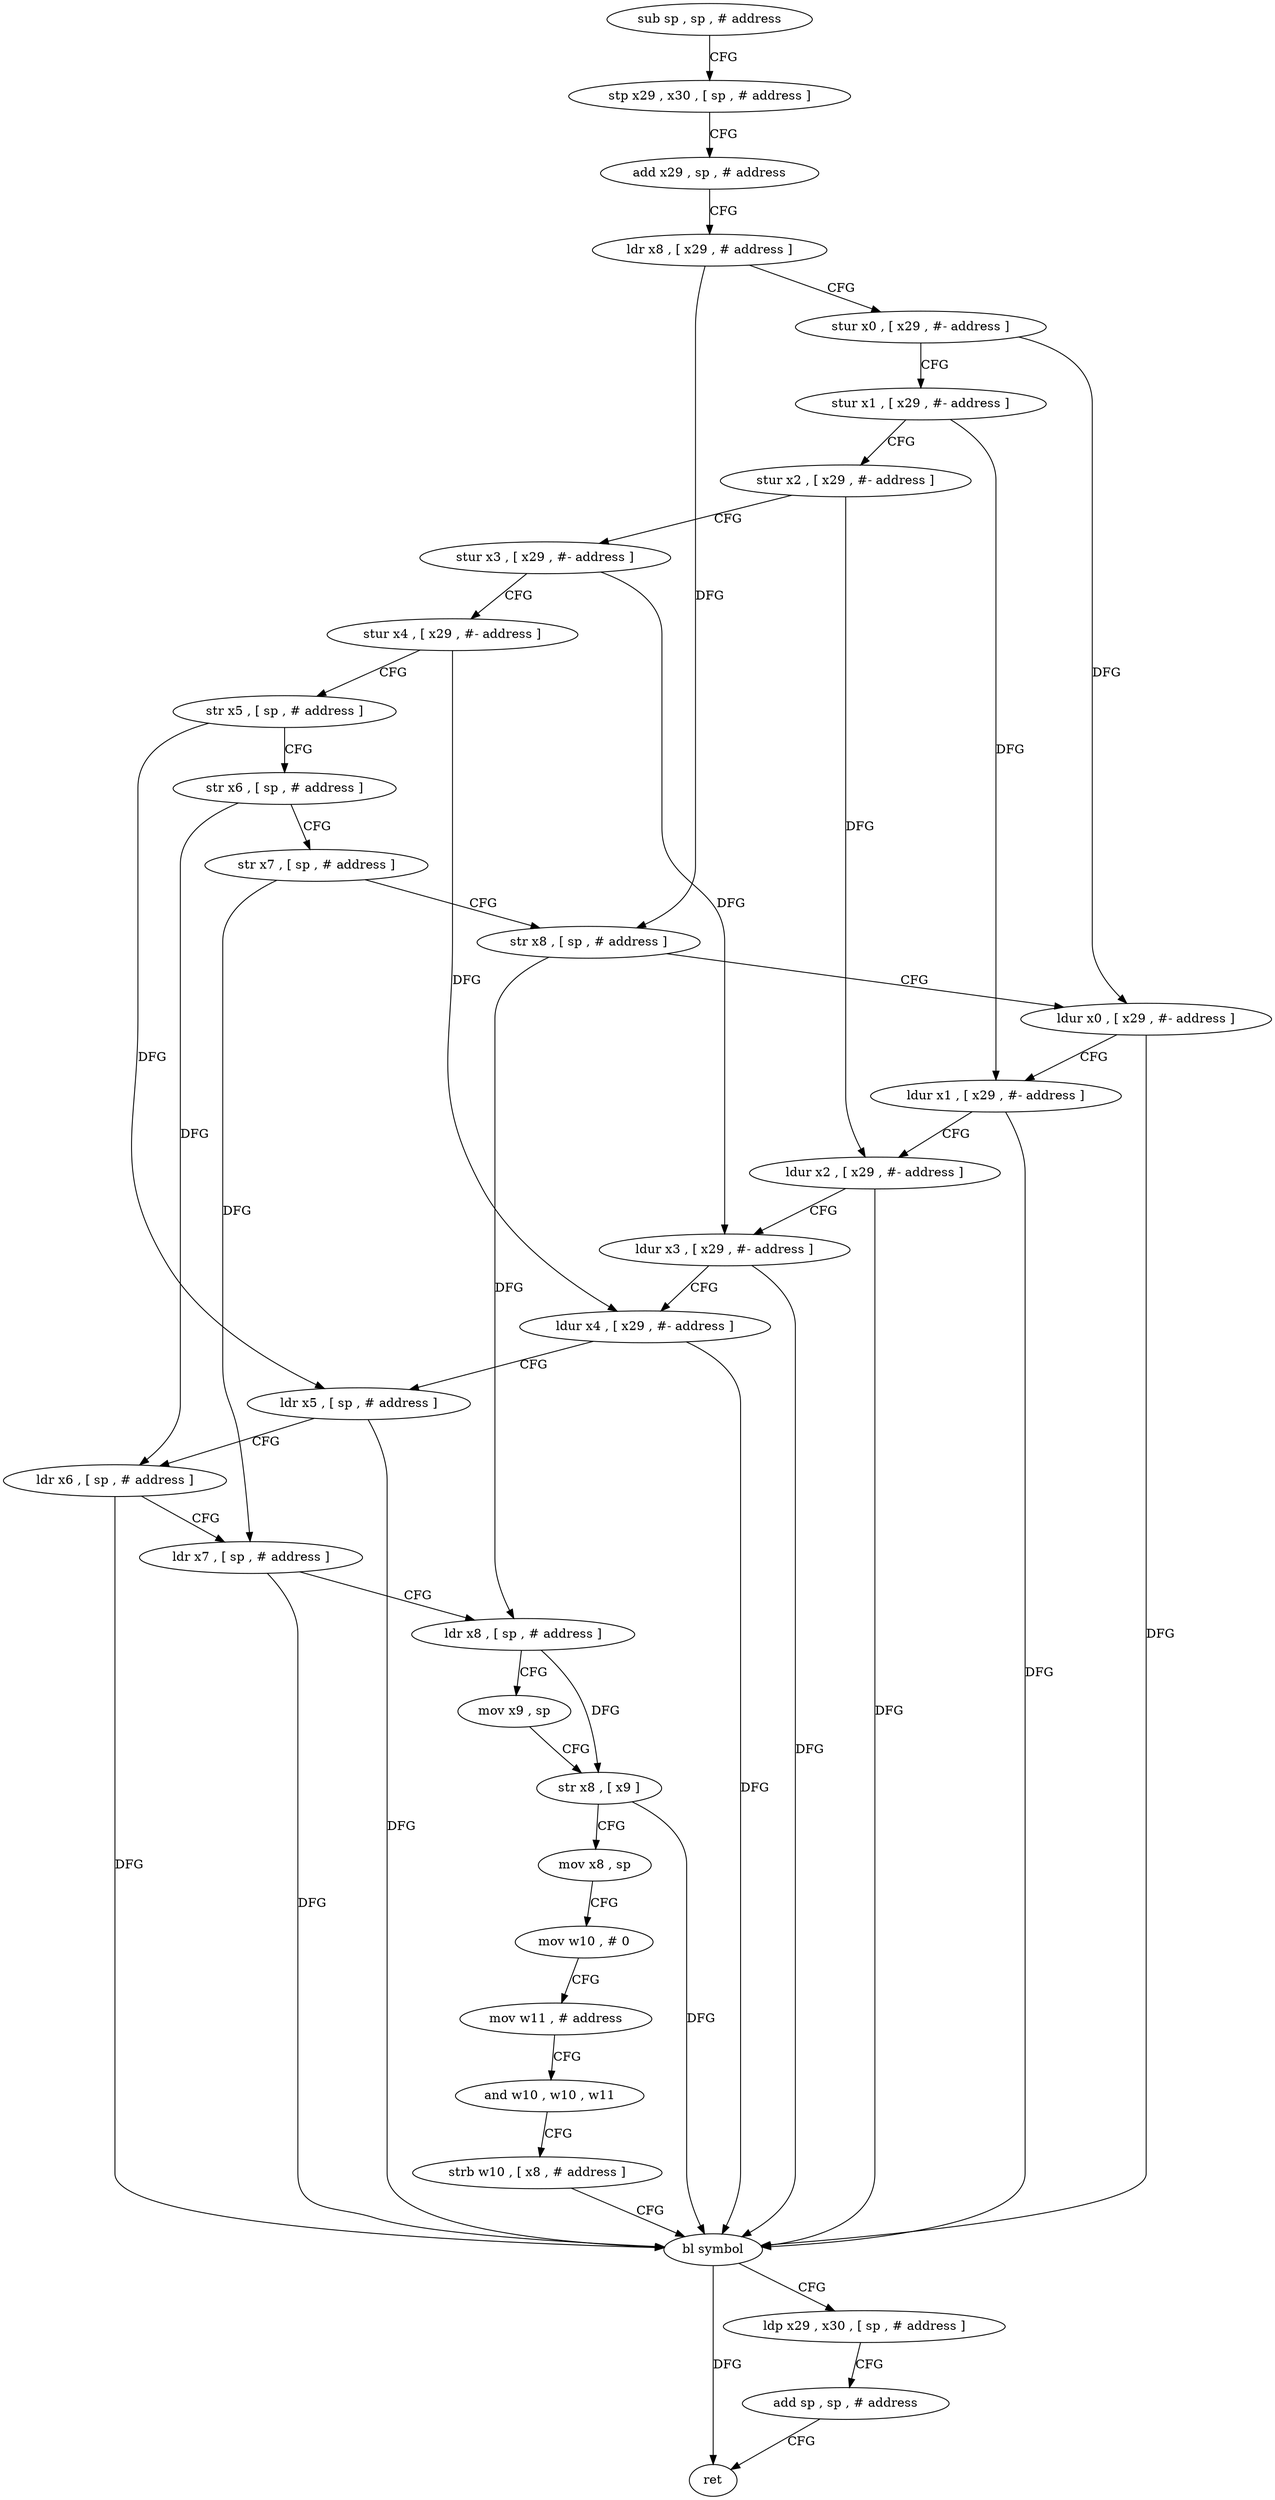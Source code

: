 digraph "func" {
"4235244" [label = "sub sp , sp , # address" ]
"4235248" [label = "stp x29 , x30 , [ sp , # address ]" ]
"4235252" [label = "add x29 , sp , # address" ]
"4235256" [label = "ldr x8 , [ x29 , # address ]" ]
"4235260" [label = "stur x0 , [ x29 , #- address ]" ]
"4235264" [label = "stur x1 , [ x29 , #- address ]" ]
"4235268" [label = "stur x2 , [ x29 , #- address ]" ]
"4235272" [label = "stur x3 , [ x29 , #- address ]" ]
"4235276" [label = "stur x4 , [ x29 , #- address ]" ]
"4235280" [label = "str x5 , [ sp , # address ]" ]
"4235284" [label = "str x6 , [ sp , # address ]" ]
"4235288" [label = "str x7 , [ sp , # address ]" ]
"4235292" [label = "str x8 , [ sp , # address ]" ]
"4235296" [label = "ldur x0 , [ x29 , #- address ]" ]
"4235300" [label = "ldur x1 , [ x29 , #- address ]" ]
"4235304" [label = "ldur x2 , [ x29 , #- address ]" ]
"4235308" [label = "ldur x3 , [ x29 , #- address ]" ]
"4235312" [label = "ldur x4 , [ x29 , #- address ]" ]
"4235316" [label = "ldr x5 , [ sp , # address ]" ]
"4235320" [label = "ldr x6 , [ sp , # address ]" ]
"4235324" [label = "ldr x7 , [ sp , # address ]" ]
"4235328" [label = "ldr x8 , [ sp , # address ]" ]
"4235332" [label = "mov x9 , sp" ]
"4235336" [label = "str x8 , [ x9 ]" ]
"4235340" [label = "mov x8 , sp" ]
"4235344" [label = "mov w10 , # 0" ]
"4235348" [label = "mov w11 , # address" ]
"4235352" [label = "and w10 , w10 , w11" ]
"4235356" [label = "strb w10 , [ x8 , # address ]" ]
"4235360" [label = "bl symbol" ]
"4235364" [label = "ldp x29 , x30 , [ sp , # address ]" ]
"4235368" [label = "add sp , sp , # address" ]
"4235372" [label = "ret" ]
"4235244" -> "4235248" [ label = "CFG" ]
"4235248" -> "4235252" [ label = "CFG" ]
"4235252" -> "4235256" [ label = "CFG" ]
"4235256" -> "4235260" [ label = "CFG" ]
"4235256" -> "4235292" [ label = "DFG" ]
"4235260" -> "4235264" [ label = "CFG" ]
"4235260" -> "4235296" [ label = "DFG" ]
"4235264" -> "4235268" [ label = "CFG" ]
"4235264" -> "4235300" [ label = "DFG" ]
"4235268" -> "4235272" [ label = "CFG" ]
"4235268" -> "4235304" [ label = "DFG" ]
"4235272" -> "4235276" [ label = "CFG" ]
"4235272" -> "4235308" [ label = "DFG" ]
"4235276" -> "4235280" [ label = "CFG" ]
"4235276" -> "4235312" [ label = "DFG" ]
"4235280" -> "4235284" [ label = "CFG" ]
"4235280" -> "4235316" [ label = "DFG" ]
"4235284" -> "4235288" [ label = "CFG" ]
"4235284" -> "4235320" [ label = "DFG" ]
"4235288" -> "4235292" [ label = "CFG" ]
"4235288" -> "4235324" [ label = "DFG" ]
"4235292" -> "4235296" [ label = "CFG" ]
"4235292" -> "4235328" [ label = "DFG" ]
"4235296" -> "4235300" [ label = "CFG" ]
"4235296" -> "4235360" [ label = "DFG" ]
"4235300" -> "4235304" [ label = "CFG" ]
"4235300" -> "4235360" [ label = "DFG" ]
"4235304" -> "4235308" [ label = "CFG" ]
"4235304" -> "4235360" [ label = "DFG" ]
"4235308" -> "4235312" [ label = "CFG" ]
"4235308" -> "4235360" [ label = "DFG" ]
"4235312" -> "4235316" [ label = "CFG" ]
"4235312" -> "4235360" [ label = "DFG" ]
"4235316" -> "4235320" [ label = "CFG" ]
"4235316" -> "4235360" [ label = "DFG" ]
"4235320" -> "4235324" [ label = "CFG" ]
"4235320" -> "4235360" [ label = "DFG" ]
"4235324" -> "4235328" [ label = "CFG" ]
"4235324" -> "4235360" [ label = "DFG" ]
"4235328" -> "4235332" [ label = "CFG" ]
"4235328" -> "4235336" [ label = "DFG" ]
"4235332" -> "4235336" [ label = "CFG" ]
"4235336" -> "4235340" [ label = "CFG" ]
"4235336" -> "4235360" [ label = "DFG" ]
"4235340" -> "4235344" [ label = "CFG" ]
"4235344" -> "4235348" [ label = "CFG" ]
"4235348" -> "4235352" [ label = "CFG" ]
"4235352" -> "4235356" [ label = "CFG" ]
"4235356" -> "4235360" [ label = "CFG" ]
"4235360" -> "4235364" [ label = "CFG" ]
"4235360" -> "4235372" [ label = "DFG" ]
"4235364" -> "4235368" [ label = "CFG" ]
"4235368" -> "4235372" [ label = "CFG" ]
}
